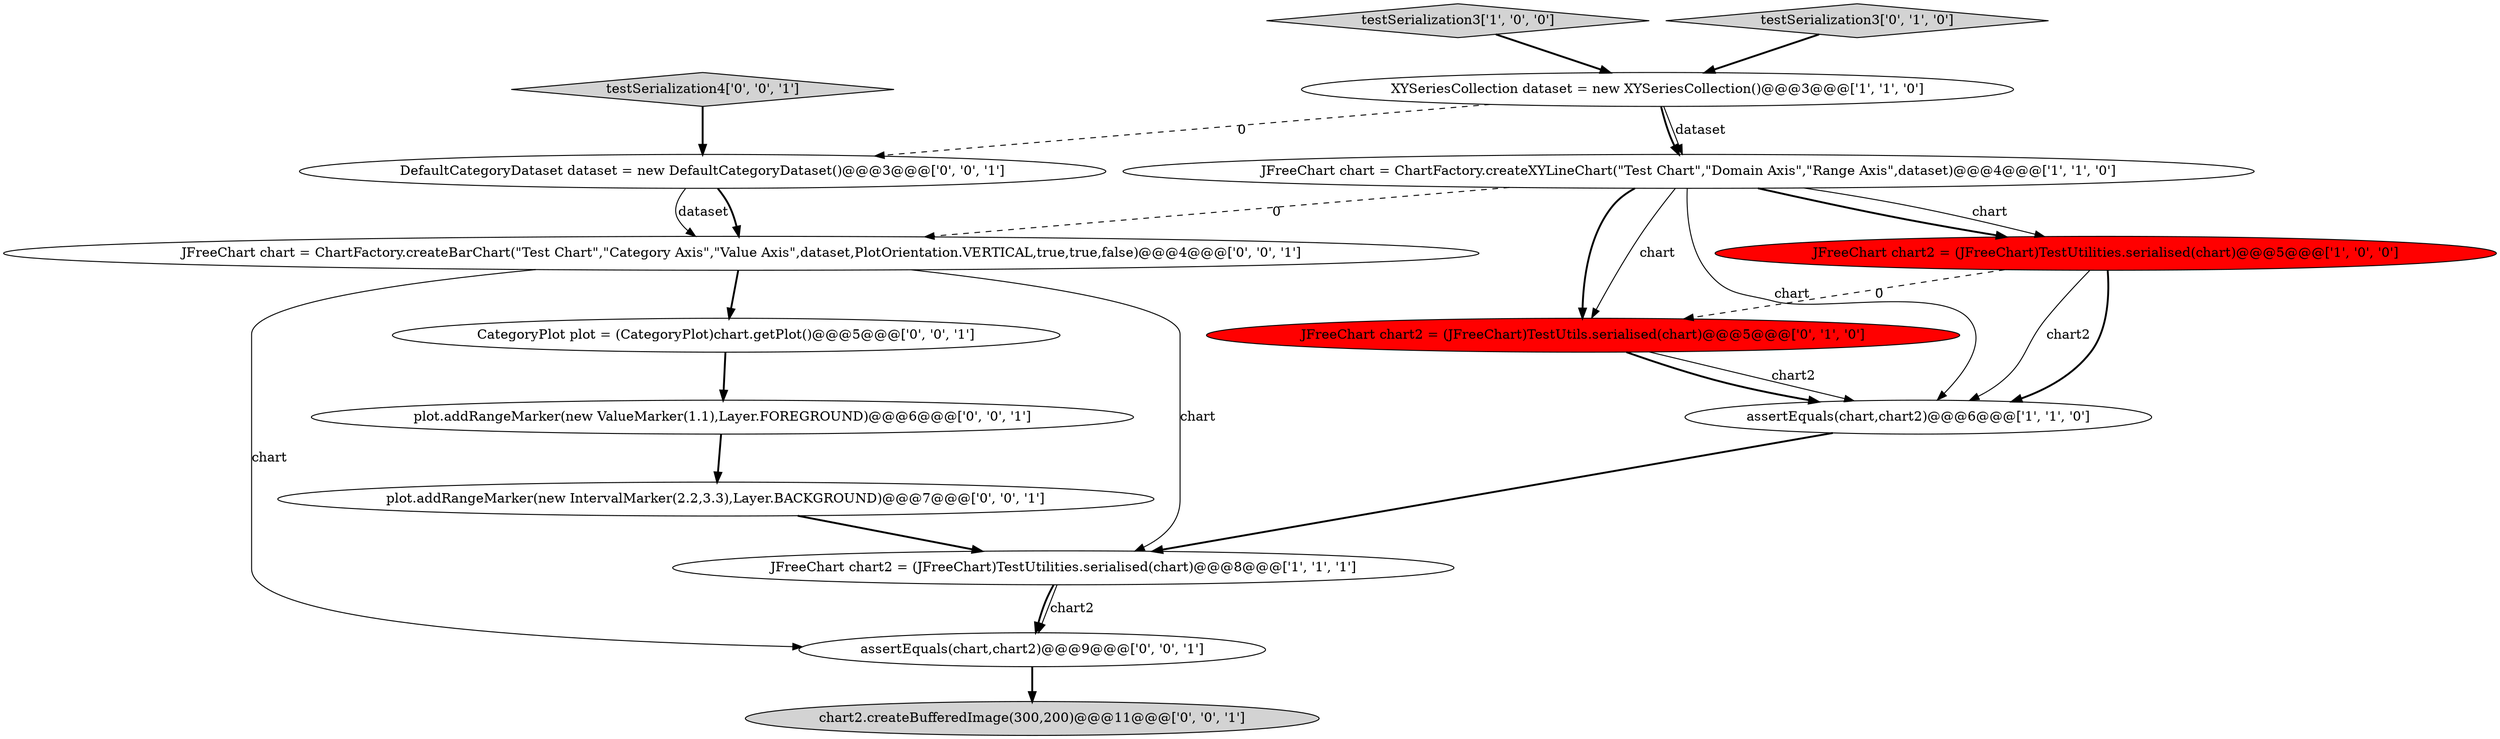 digraph {
4 [style = filled, label = "JFreeChart chart2 = (JFreeChart)TestUtilities.serialised(chart)@@@5@@@['1', '0', '0']", fillcolor = red, shape = ellipse image = "AAA1AAABBB1BBB"];
12 [style = filled, label = "testSerialization4['0', '0', '1']", fillcolor = lightgray, shape = diamond image = "AAA0AAABBB3BBB"];
0 [style = filled, label = "JFreeChart chart = ChartFactory.createXYLineChart(\"Test Chart\",\"Domain Axis\",\"Range Axis\",dataset)@@@4@@@['1', '1', '0']", fillcolor = white, shape = ellipse image = "AAA0AAABBB1BBB"];
9 [style = filled, label = "plot.addRangeMarker(new IntervalMarker(2.2,3.3),Layer.BACKGROUND)@@@7@@@['0', '0', '1']", fillcolor = white, shape = ellipse image = "AAA0AAABBB3BBB"];
13 [style = filled, label = "chart2.createBufferedImage(300,200)@@@11@@@['0', '0', '1']", fillcolor = lightgray, shape = ellipse image = "AAA0AAABBB3BBB"];
6 [style = filled, label = "JFreeChart chart2 = (JFreeChart)TestUtils.serialised(chart)@@@5@@@['0', '1', '0']", fillcolor = red, shape = ellipse image = "AAA1AAABBB2BBB"];
14 [style = filled, label = "DefaultCategoryDataset dataset = new DefaultCategoryDataset()@@@3@@@['0', '0', '1']", fillcolor = white, shape = ellipse image = "AAA0AAABBB3BBB"];
2 [style = filled, label = "JFreeChart chart2 = (JFreeChart)TestUtilities.serialised(chart)@@@8@@@['1', '1', '1']", fillcolor = white, shape = ellipse image = "AAA0AAABBB1BBB"];
5 [style = filled, label = "assertEquals(chart,chart2)@@@6@@@['1', '1', '0']", fillcolor = white, shape = ellipse image = "AAA0AAABBB1BBB"];
10 [style = filled, label = "CategoryPlot plot = (CategoryPlot)chart.getPlot()@@@5@@@['0', '0', '1']", fillcolor = white, shape = ellipse image = "AAA0AAABBB3BBB"];
3 [style = filled, label = "testSerialization3['1', '0', '0']", fillcolor = lightgray, shape = diamond image = "AAA0AAABBB1BBB"];
8 [style = filled, label = "JFreeChart chart = ChartFactory.createBarChart(\"Test Chart\",\"Category Axis\",\"Value Axis\",dataset,PlotOrientation.VERTICAL,true,true,false)@@@4@@@['0', '0', '1']", fillcolor = white, shape = ellipse image = "AAA0AAABBB3BBB"];
11 [style = filled, label = "assertEquals(chart,chart2)@@@9@@@['0', '0', '1']", fillcolor = white, shape = ellipse image = "AAA0AAABBB3BBB"];
1 [style = filled, label = "XYSeriesCollection dataset = new XYSeriesCollection()@@@3@@@['1', '1', '0']", fillcolor = white, shape = ellipse image = "AAA0AAABBB1BBB"];
15 [style = filled, label = "plot.addRangeMarker(new ValueMarker(1.1),Layer.FOREGROUND)@@@6@@@['0', '0', '1']", fillcolor = white, shape = ellipse image = "AAA0AAABBB3BBB"];
7 [style = filled, label = "testSerialization3['0', '1', '0']", fillcolor = lightgray, shape = diamond image = "AAA0AAABBB2BBB"];
0->4 [style = solid, label="chart"];
8->10 [style = bold, label=""];
7->1 [style = bold, label=""];
10->15 [style = bold, label=""];
3->1 [style = bold, label=""];
1->14 [style = dashed, label="0"];
0->6 [style = bold, label=""];
9->2 [style = bold, label=""];
8->11 [style = solid, label="chart"];
6->5 [style = solid, label="chart2"];
4->5 [style = solid, label="chart2"];
1->0 [style = bold, label=""];
0->5 [style = solid, label="chart"];
4->6 [style = dashed, label="0"];
2->11 [style = solid, label="chart2"];
14->8 [style = solid, label="dataset"];
6->5 [style = bold, label=""];
5->2 [style = bold, label=""];
0->4 [style = bold, label=""];
15->9 [style = bold, label=""];
11->13 [style = bold, label=""];
12->14 [style = bold, label=""];
0->8 [style = dashed, label="0"];
14->8 [style = bold, label=""];
0->6 [style = solid, label="chart"];
8->2 [style = solid, label="chart"];
4->5 [style = bold, label=""];
2->11 [style = bold, label=""];
1->0 [style = solid, label="dataset"];
}
